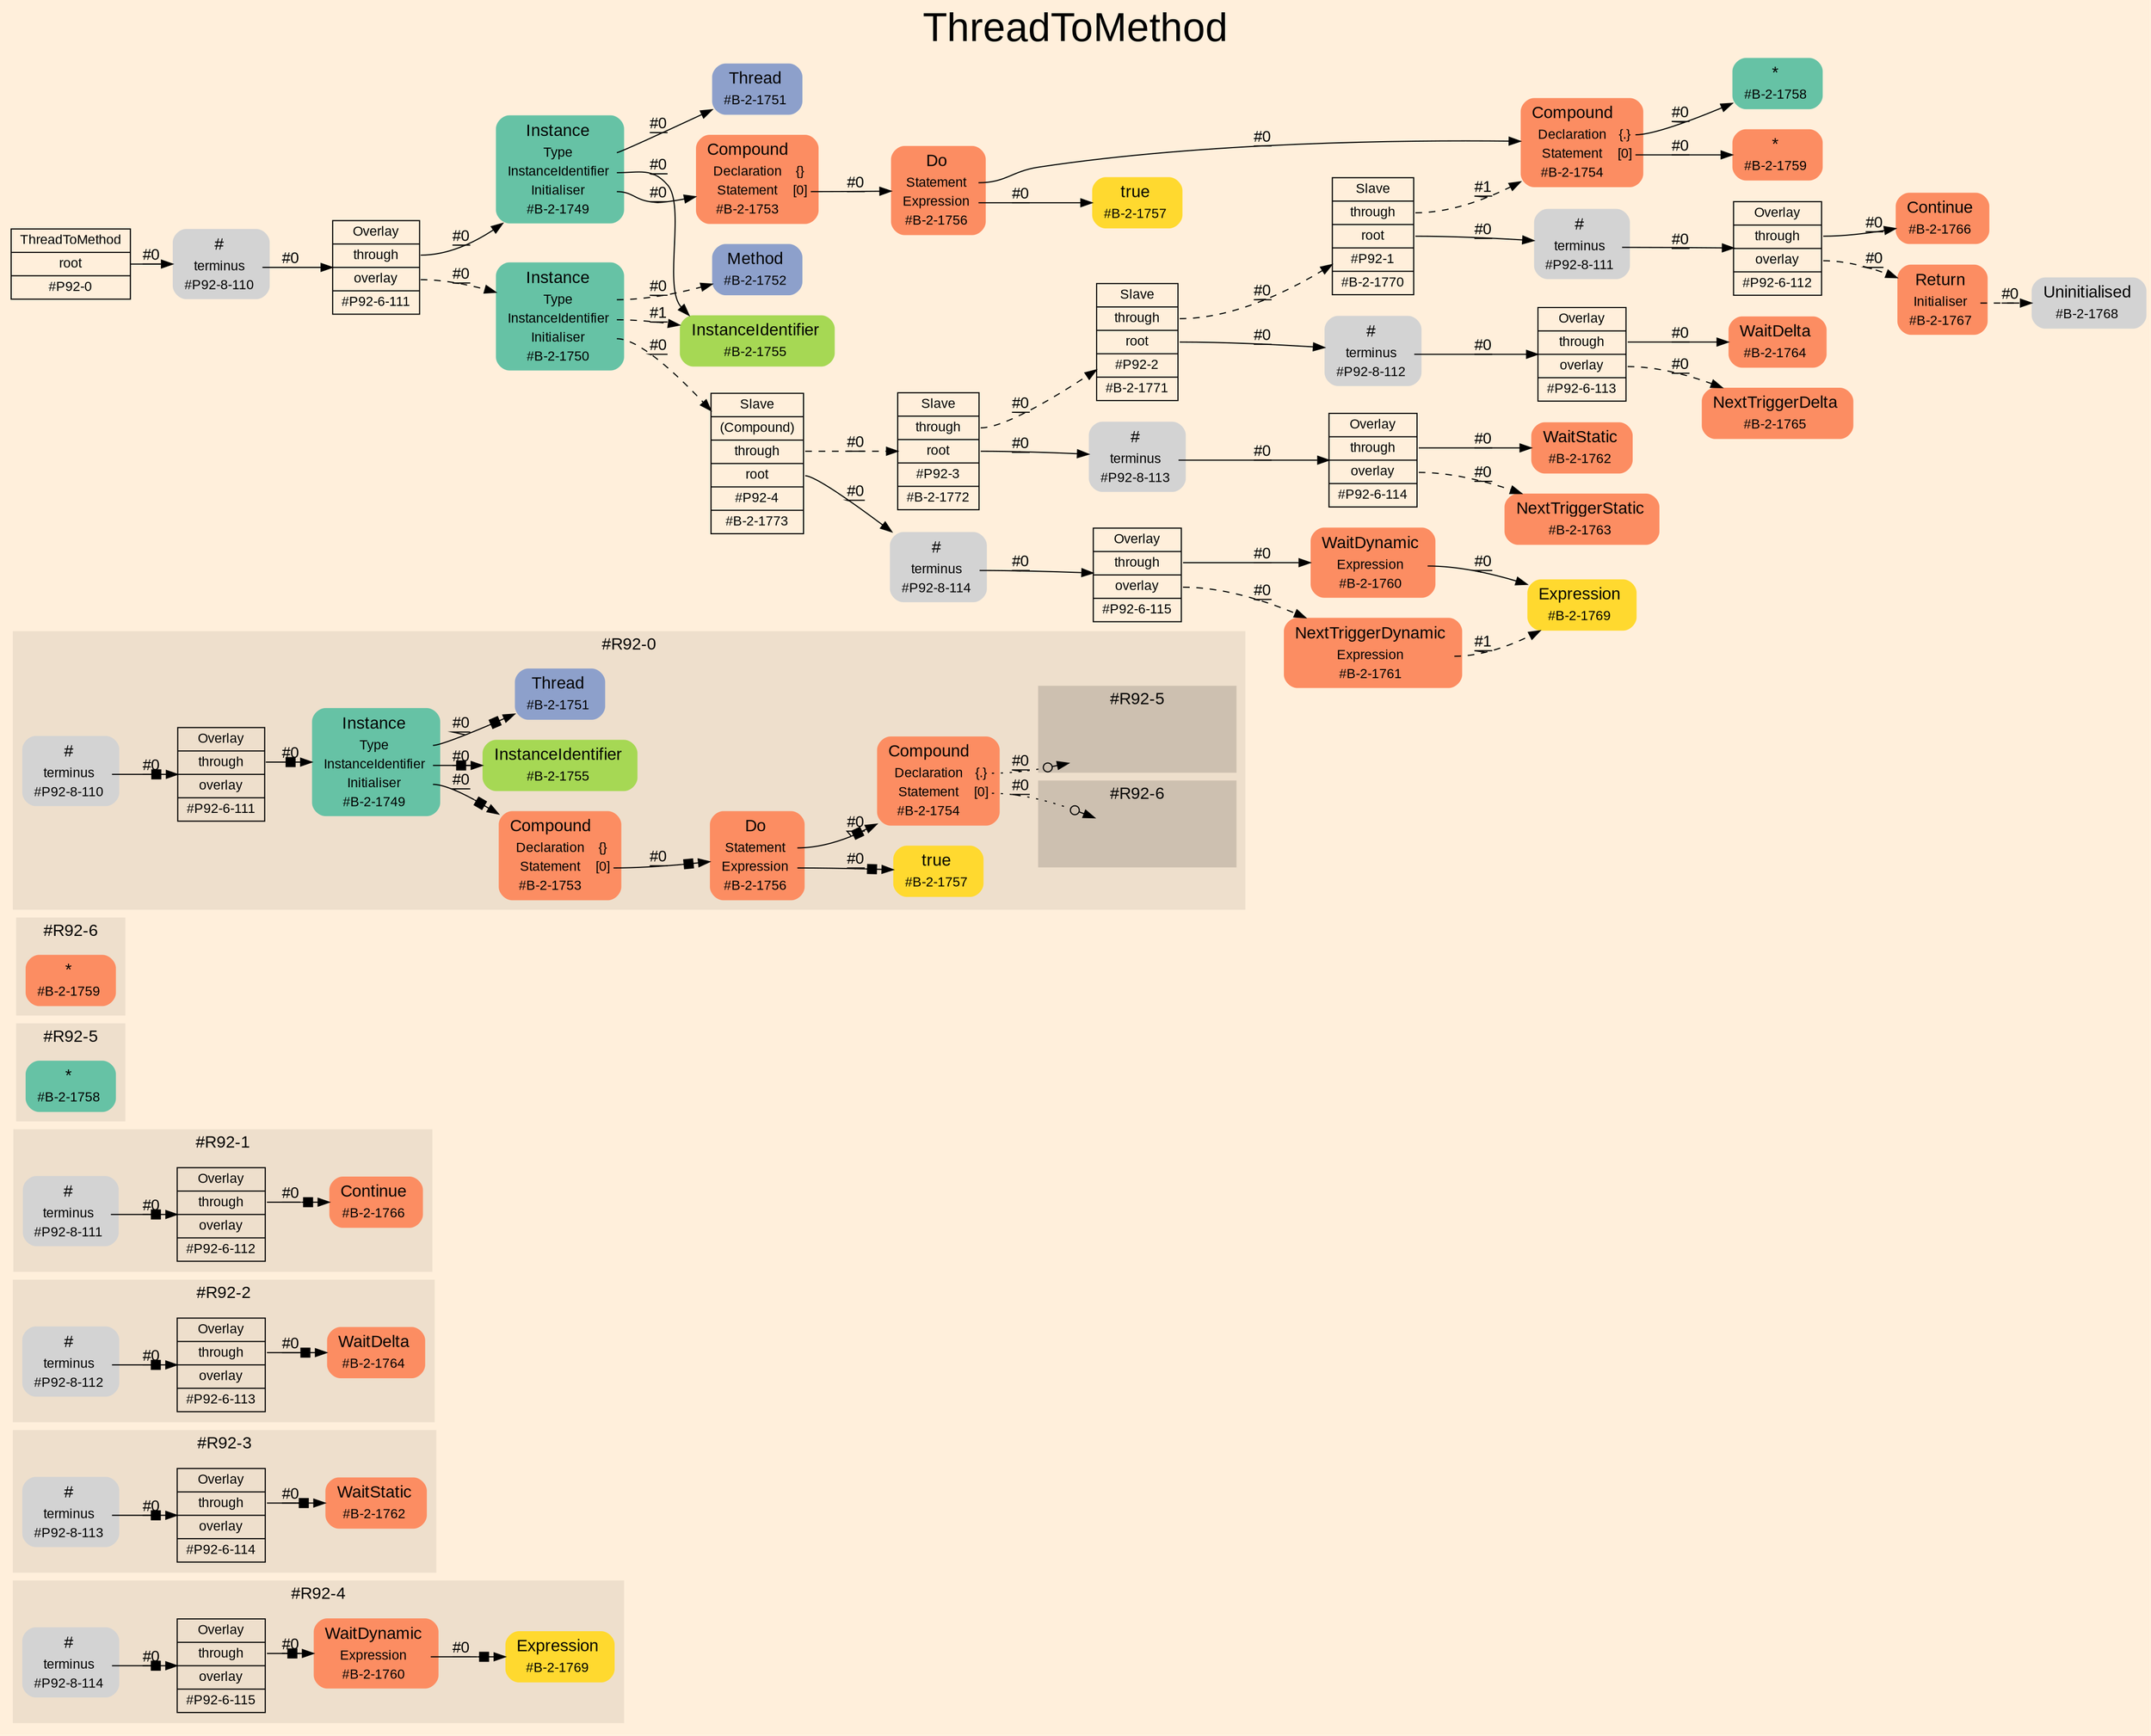 digraph "ThreadToMethod" {
label = "ThreadToMethod"
labelloc = t
fontsize = "36"
graph [
    rankdir = "LR"
    ranksep = 0.3
    bgcolor = antiquewhite1
    color = black
    fontcolor = black
    fontname = "Arial"
];
node [
    fontname = "Arial"
];
edge [
    fontname = "Arial"
];

// -------------------- figure #R92-4 --------------------
subgraph "cluster#R92-4" {
    label = "#R92-4"
    style = "filled"
    color = antiquewhite2
    fontsize = "15"
    "#R92-4 / #B-2-1769" [
        shape = "plaintext"
        fillcolor = "/set28/6"
        label = <<TABLE BORDER="0" CELLBORDER="0" CELLSPACING="0">
         <TR><TD><FONT POINT-SIZE="15.0">Expression</FONT></TD><TD></TD></TR>
         <TR><TD>#B-2-1769</TD><TD PORT="port0"></TD></TR>
        </TABLE>>
        style = "rounded,filled"
        fontsize = "12"
    ];
    
    "#R92-4 / #B-2-1760" [
        shape = "plaintext"
        fillcolor = "/set28/2"
        label = <<TABLE BORDER="0" CELLBORDER="0" CELLSPACING="0">
         <TR><TD><FONT POINT-SIZE="15.0">WaitDynamic</FONT></TD><TD></TD></TR>
         <TR><TD>Expression</TD><TD PORT="port0"></TD></TR>
         <TR><TD>#B-2-1760</TD><TD PORT="port1"></TD></TR>
        </TABLE>>
        style = "rounded,filled"
        fontsize = "12"
    ];
    
    "#R92-4 / #P92-8-114" [
        shape = "plaintext"
        label = <<TABLE BORDER="0" CELLBORDER="0" CELLSPACING="0">
         <TR><TD><FONT POINT-SIZE="15.0">#</FONT></TD><TD></TD></TR>
         <TR><TD>terminus</TD><TD PORT="port0"></TD></TR>
         <TR><TD>#P92-8-114</TD><TD PORT="port1"></TD></TR>
        </TABLE>>
        style = "rounded,filled"
        fontsize = "12"
    ];
    
    "#R92-4 / #P92-6-115" [
        shape = "record"
        fillcolor = antiquewhite2
        label = "<fixed> Overlay | <port0> through | <port1> overlay | <port2> #P92-6-115"
        style = "filled"
        fontsize = "12"
        color = black
        fontcolor = black
    ];
    
}


// -------------------- figure #R92-3 --------------------
subgraph "cluster#R92-3" {
    label = "#R92-3"
    style = "filled"
    color = antiquewhite2
    fontsize = "15"
    "#R92-3 / #B-2-1762" [
        shape = "plaintext"
        fillcolor = "/set28/2"
        label = <<TABLE BORDER="0" CELLBORDER="0" CELLSPACING="0">
         <TR><TD><FONT POINT-SIZE="15.0">WaitStatic</FONT></TD><TD></TD></TR>
         <TR><TD>#B-2-1762</TD><TD PORT="port0"></TD></TR>
        </TABLE>>
        style = "rounded,filled"
        fontsize = "12"
    ];
    
    "#R92-3 / #P92-8-113" [
        shape = "plaintext"
        label = <<TABLE BORDER="0" CELLBORDER="0" CELLSPACING="0">
         <TR><TD><FONT POINT-SIZE="15.0">#</FONT></TD><TD></TD></TR>
         <TR><TD>terminus</TD><TD PORT="port0"></TD></TR>
         <TR><TD>#P92-8-113</TD><TD PORT="port1"></TD></TR>
        </TABLE>>
        style = "rounded,filled"
        fontsize = "12"
    ];
    
    "#R92-3 / #P92-6-114" [
        shape = "record"
        fillcolor = antiquewhite2
        label = "<fixed> Overlay | <port0> through | <port1> overlay | <port2> #P92-6-114"
        style = "filled"
        fontsize = "12"
        color = black
        fontcolor = black
    ];
    
}


// -------------------- figure #R92-2 --------------------
subgraph "cluster#R92-2" {
    label = "#R92-2"
    style = "filled"
    color = antiquewhite2
    fontsize = "15"
    "#R92-2 / #B-2-1764" [
        shape = "plaintext"
        fillcolor = "/set28/2"
        label = <<TABLE BORDER="0" CELLBORDER="0" CELLSPACING="0">
         <TR><TD><FONT POINT-SIZE="15.0">WaitDelta</FONT></TD><TD></TD></TR>
         <TR><TD>#B-2-1764</TD><TD PORT="port0"></TD></TR>
        </TABLE>>
        style = "rounded,filled"
        fontsize = "12"
    ];
    
    "#R92-2 / #P92-8-112" [
        shape = "plaintext"
        label = <<TABLE BORDER="0" CELLBORDER="0" CELLSPACING="0">
         <TR><TD><FONT POINT-SIZE="15.0">#</FONT></TD><TD></TD></TR>
         <TR><TD>terminus</TD><TD PORT="port0"></TD></TR>
         <TR><TD>#P92-8-112</TD><TD PORT="port1"></TD></TR>
        </TABLE>>
        style = "rounded,filled"
        fontsize = "12"
    ];
    
    "#R92-2 / #P92-6-113" [
        shape = "record"
        fillcolor = antiquewhite2
        label = "<fixed> Overlay | <port0> through | <port1> overlay | <port2> #P92-6-113"
        style = "filled"
        fontsize = "12"
        color = black
        fontcolor = black
    ];
    
}


// -------------------- figure #R92-1 --------------------
subgraph "cluster#R92-1" {
    label = "#R92-1"
    style = "filled"
    color = antiquewhite2
    fontsize = "15"
    "#R92-1 / #B-2-1766" [
        shape = "plaintext"
        fillcolor = "/set28/2"
        label = <<TABLE BORDER="0" CELLBORDER="0" CELLSPACING="0">
         <TR><TD><FONT POINT-SIZE="15.0">Continue</FONT></TD><TD></TD></TR>
         <TR><TD>#B-2-1766</TD><TD PORT="port0"></TD></TR>
        </TABLE>>
        style = "rounded,filled"
        fontsize = "12"
    ];
    
    "#R92-1 / #P92-8-111" [
        shape = "plaintext"
        label = <<TABLE BORDER="0" CELLBORDER="0" CELLSPACING="0">
         <TR><TD><FONT POINT-SIZE="15.0">#</FONT></TD><TD></TD></TR>
         <TR><TD>terminus</TD><TD PORT="port0"></TD></TR>
         <TR><TD>#P92-8-111</TD><TD PORT="port1"></TD></TR>
        </TABLE>>
        style = "rounded,filled"
        fontsize = "12"
    ];
    
    "#R92-1 / #P92-6-112" [
        shape = "record"
        fillcolor = antiquewhite2
        label = "<fixed> Overlay | <port0> through | <port1> overlay | <port2> #P92-6-112"
        style = "filled"
        fontsize = "12"
        color = black
        fontcolor = black
    ];
    
}


// -------------------- figure #R92-5 --------------------
subgraph "cluster#R92-5" {
    label = "#R92-5"
    style = "filled"
    color = antiquewhite2
    fontsize = "15"
    "#R92-5 / #B-2-1758" [
        shape = "plaintext"
        fillcolor = "/set28/1"
        label = <<TABLE BORDER="0" CELLBORDER="0" CELLSPACING="0">
         <TR><TD><FONT POINT-SIZE="15.0">*</FONT></TD><TD></TD></TR>
         <TR><TD>#B-2-1758</TD><TD PORT="port0"></TD></TR>
        </TABLE>>
        style = "rounded,filled"
        fontsize = "12"
    ];
    
}


// -------------------- figure #R92-6 --------------------
subgraph "cluster#R92-6" {
    label = "#R92-6"
    style = "filled"
    color = antiquewhite2
    fontsize = "15"
    "#R92-6 / #B-2-1759" [
        shape = "plaintext"
        fillcolor = "/set28/2"
        label = <<TABLE BORDER="0" CELLBORDER="0" CELLSPACING="0">
         <TR><TD><FONT POINT-SIZE="15.0">*</FONT></TD><TD></TD></TR>
         <TR><TD>#B-2-1759</TD><TD PORT="port0"></TD></TR>
        </TABLE>>
        style = "rounded,filled"
        fontsize = "12"
    ];
    
}


// -------------------- figure #R92-0 --------------------
subgraph "cluster#R92-0" {
    label = "#R92-0"
    style = "filled"
    color = antiquewhite2
    fontsize = "15"
    "#R92-0 / #B-2-1754" [
        shape = "plaintext"
        fillcolor = "/set28/2"
        label = <<TABLE BORDER="0" CELLBORDER="0" CELLSPACING="0">
         <TR><TD><FONT POINT-SIZE="15.0">Compound</FONT></TD><TD></TD></TR>
         <TR><TD>Declaration</TD><TD PORT="port0">{.}</TD></TR>
         <TR><TD>Statement</TD><TD PORT="port1">[0]</TD></TR>
         <TR><TD>#B-2-1754</TD><TD PORT="port2"></TD></TR>
        </TABLE>>
        style = "rounded,filled"
        fontsize = "12"
    ];
    
    "#R92-0 / #B-2-1756" [
        shape = "plaintext"
        fillcolor = "/set28/2"
        label = <<TABLE BORDER="0" CELLBORDER="0" CELLSPACING="0">
         <TR><TD><FONT POINT-SIZE="15.0">Do</FONT></TD><TD></TD></TR>
         <TR><TD>Statement</TD><TD PORT="port0"></TD></TR>
         <TR><TD>Expression</TD><TD PORT="port1"></TD></TR>
         <TR><TD>#B-2-1756</TD><TD PORT="port2"></TD></TR>
        </TABLE>>
        style = "rounded,filled"
        fontsize = "12"
    ];
    
    "#R92-0 / #B-2-1757" [
        shape = "plaintext"
        fillcolor = "/set28/6"
        label = <<TABLE BORDER="0" CELLBORDER="0" CELLSPACING="0">
         <TR><TD><FONT POINT-SIZE="15.0">true</FONT></TD><TD></TD></TR>
         <TR><TD>#B-2-1757</TD><TD PORT="port0"></TD></TR>
        </TABLE>>
        style = "rounded,filled"
        fontsize = "12"
    ];
    
    "#R92-0 / #B-2-1753" [
        shape = "plaintext"
        fillcolor = "/set28/2"
        label = <<TABLE BORDER="0" CELLBORDER="0" CELLSPACING="0">
         <TR><TD><FONT POINT-SIZE="15.0">Compound</FONT></TD><TD></TD></TR>
         <TR><TD>Declaration</TD><TD PORT="port0">{}</TD></TR>
         <TR><TD>Statement</TD><TD PORT="port1">[0]</TD></TR>
         <TR><TD>#B-2-1753</TD><TD PORT="port2"></TD></TR>
        </TABLE>>
        style = "rounded,filled"
        fontsize = "12"
    ];
    
    "#R92-0 / #P92-6-111" [
        shape = "record"
        fillcolor = antiquewhite2
        label = "<fixed> Overlay | <port0> through | <port1> overlay | <port2> #P92-6-111"
        style = "filled"
        fontsize = "12"
        color = black
        fontcolor = black
    ];
    
    "#R92-0 / #B-2-1749" [
        shape = "plaintext"
        fillcolor = "/set28/1"
        label = <<TABLE BORDER="0" CELLBORDER="0" CELLSPACING="0">
         <TR><TD><FONT POINT-SIZE="15.0">Instance</FONT></TD><TD></TD></TR>
         <TR><TD>Type</TD><TD PORT="port0"></TD></TR>
         <TR><TD>InstanceIdentifier</TD><TD PORT="port1"></TD></TR>
         <TR><TD>Initialiser</TD><TD PORT="port2"></TD></TR>
         <TR><TD>#B-2-1749</TD><TD PORT="port3"></TD></TR>
        </TABLE>>
        style = "rounded,filled"
        fontsize = "12"
    ];
    
    "#R92-0 / #B-2-1751" [
        shape = "plaintext"
        fillcolor = "/set28/3"
        label = <<TABLE BORDER="0" CELLBORDER="0" CELLSPACING="0">
         <TR><TD><FONT POINT-SIZE="15.0">Thread</FONT></TD><TD></TD></TR>
         <TR><TD>#B-2-1751</TD><TD PORT="port0"></TD></TR>
        </TABLE>>
        style = "rounded,filled"
        fontsize = "12"
    ];
    
    "#R92-0 / #P92-8-110" [
        shape = "plaintext"
        label = <<TABLE BORDER="0" CELLBORDER="0" CELLSPACING="0">
         <TR><TD><FONT POINT-SIZE="15.0">#</FONT></TD><TD></TD></TR>
         <TR><TD>terminus</TD><TD PORT="port0"></TD></TR>
         <TR><TD>#P92-8-110</TD><TD PORT="port1"></TD></TR>
        </TABLE>>
        style = "rounded,filled"
        fontsize = "12"
    ];
    
    "#R92-0 / #B-2-1755" [
        shape = "plaintext"
        fillcolor = "/set28/5"
        label = <<TABLE BORDER="0" CELLBORDER="0" CELLSPACING="0">
         <TR><TD><FONT POINT-SIZE="15.0">InstanceIdentifier</FONT></TD><TD></TD></TR>
         <TR><TD>#B-2-1755</TD><TD PORT="port0"></TD></TR>
        </TABLE>>
        style = "rounded,filled"
        fontsize = "12"
    ];
    
    subgraph "cluster#R92-0 / #R92-6" {
        label = "#R92-6"
        style = "filled"
        color = antiquewhite3
        fontsize = "15"
        "#R92-0 / #0 / #B-2-1759" [
            shape = "none"
            style = "invisible"
        ];
        
    }
    
    subgraph "cluster#R92-0 / #R92-5" {
        label = "#R92-5"
        style = "filled"
        color = antiquewhite3
        fontsize = "15"
        "#R92-0 / #0 / #B-2-1758" [
            shape = "none"
            style = "invisible"
        ];
        
    }
    
}


// -------------------- transformation figure --------------------
"CR#P92-0" [
    shape = "record"
    fillcolor = antiquewhite1
    label = "<fixed> ThreadToMethod | <port0> root | <port1> #P92-0"
    style = "filled"
    fontsize = "12"
    color = black
    fontcolor = black
];

"#P92-8-110" [
    shape = "plaintext"
    label = <<TABLE BORDER="0" CELLBORDER="0" CELLSPACING="0">
     <TR><TD><FONT POINT-SIZE="15.0">#</FONT></TD><TD></TD></TR>
     <TR><TD>terminus</TD><TD PORT="port0"></TD></TR>
     <TR><TD>#P92-8-110</TD><TD PORT="port1"></TD></TR>
    </TABLE>>
    style = "rounded,filled"
    fontsize = "12"
];

"#P92-6-111" [
    shape = "record"
    fillcolor = antiquewhite1
    label = "<fixed> Overlay | <port0> through | <port1> overlay | <port2> #P92-6-111"
    style = "filled"
    fontsize = "12"
    color = black
    fontcolor = black
];

"#B-2-1749" [
    shape = "plaintext"
    fillcolor = "/set28/1"
    label = <<TABLE BORDER="0" CELLBORDER="0" CELLSPACING="0">
     <TR><TD><FONT POINT-SIZE="15.0">Instance</FONT></TD><TD></TD></TR>
     <TR><TD>Type</TD><TD PORT="port0"></TD></TR>
     <TR><TD>InstanceIdentifier</TD><TD PORT="port1"></TD></TR>
     <TR><TD>Initialiser</TD><TD PORT="port2"></TD></TR>
     <TR><TD>#B-2-1749</TD><TD PORT="port3"></TD></TR>
    </TABLE>>
    style = "rounded,filled"
    fontsize = "12"
];

"#B-2-1751" [
    shape = "plaintext"
    fillcolor = "/set28/3"
    label = <<TABLE BORDER="0" CELLBORDER="0" CELLSPACING="0">
     <TR><TD><FONT POINT-SIZE="15.0">Thread</FONT></TD><TD></TD></TR>
     <TR><TD>#B-2-1751</TD><TD PORT="port0"></TD></TR>
    </TABLE>>
    style = "rounded,filled"
    fontsize = "12"
];

"#B-2-1755" [
    shape = "plaintext"
    fillcolor = "/set28/5"
    label = <<TABLE BORDER="0" CELLBORDER="0" CELLSPACING="0">
     <TR><TD><FONT POINT-SIZE="15.0">InstanceIdentifier</FONT></TD><TD></TD></TR>
     <TR><TD>#B-2-1755</TD><TD PORT="port0"></TD></TR>
    </TABLE>>
    style = "rounded,filled"
    fontsize = "12"
];

"#B-2-1753" [
    shape = "plaintext"
    fillcolor = "/set28/2"
    label = <<TABLE BORDER="0" CELLBORDER="0" CELLSPACING="0">
     <TR><TD><FONT POINT-SIZE="15.0">Compound</FONT></TD><TD></TD></TR>
     <TR><TD>Declaration</TD><TD PORT="port0">{}</TD></TR>
     <TR><TD>Statement</TD><TD PORT="port1">[0]</TD></TR>
     <TR><TD>#B-2-1753</TD><TD PORT="port2"></TD></TR>
    </TABLE>>
    style = "rounded,filled"
    fontsize = "12"
];

"#B-2-1756" [
    shape = "plaintext"
    fillcolor = "/set28/2"
    label = <<TABLE BORDER="0" CELLBORDER="0" CELLSPACING="0">
     <TR><TD><FONT POINT-SIZE="15.0">Do</FONT></TD><TD></TD></TR>
     <TR><TD>Statement</TD><TD PORT="port0"></TD></TR>
     <TR><TD>Expression</TD><TD PORT="port1"></TD></TR>
     <TR><TD>#B-2-1756</TD><TD PORT="port2"></TD></TR>
    </TABLE>>
    style = "rounded,filled"
    fontsize = "12"
];

"#B-2-1754" [
    shape = "plaintext"
    fillcolor = "/set28/2"
    label = <<TABLE BORDER="0" CELLBORDER="0" CELLSPACING="0">
     <TR><TD><FONT POINT-SIZE="15.0">Compound</FONT></TD><TD></TD></TR>
     <TR><TD>Declaration</TD><TD PORT="port0">{.}</TD></TR>
     <TR><TD>Statement</TD><TD PORT="port1">[0]</TD></TR>
     <TR><TD>#B-2-1754</TD><TD PORT="port2"></TD></TR>
    </TABLE>>
    style = "rounded,filled"
    fontsize = "12"
];

"#B-2-1758" [
    shape = "plaintext"
    fillcolor = "/set28/1"
    label = <<TABLE BORDER="0" CELLBORDER="0" CELLSPACING="0">
     <TR><TD><FONT POINT-SIZE="15.0">*</FONT></TD><TD></TD></TR>
     <TR><TD>#B-2-1758</TD><TD PORT="port0"></TD></TR>
    </TABLE>>
    style = "rounded,filled"
    fontsize = "12"
];

"#B-2-1759" [
    shape = "plaintext"
    fillcolor = "/set28/2"
    label = <<TABLE BORDER="0" CELLBORDER="0" CELLSPACING="0">
     <TR><TD><FONT POINT-SIZE="15.0">*</FONT></TD><TD></TD></TR>
     <TR><TD>#B-2-1759</TD><TD PORT="port0"></TD></TR>
    </TABLE>>
    style = "rounded,filled"
    fontsize = "12"
];

"#B-2-1757" [
    shape = "plaintext"
    fillcolor = "/set28/6"
    label = <<TABLE BORDER="0" CELLBORDER="0" CELLSPACING="0">
     <TR><TD><FONT POINT-SIZE="15.0">true</FONT></TD><TD></TD></TR>
     <TR><TD>#B-2-1757</TD><TD PORT="port0"></TD></TR>
    </TABLE>>
    style = "rounded,filled"
    fontsize = "12"
];

"#B-2-1750" [
    shape = "plaintext"
    fillcolor = "/set28/1"
    label = <<TABLE BORDER="0" CELLBORDER="0" CELLSPACING="0">
     <TR><TD><FONT POINT-SIZE="15.0">Instance</FONT></TD><TD></TD></TR>
     <TR><TD>Type</TD><TD PORT="port0"></TD></TR>
     <TR><TD>InstanceIdentifier</TD><TD PORT="port1"></TD></TR>
     <TR><TD>Initialiser</TD><TD PORT="port2"></TD></TR>
     <TR><TD>#B-2-1750</TD><TD PORT="port3"></TD></TR>
    </TABLE>>
    style = "rounded,filled"
    fontsize = "12"
];

"#B-2-1752" [
    shape = "plaintext"
    fillcolor = "/set28/3"
    label = <<TABLE BORDER="0" CELLBORDER="0" CELLSPACING="0">
     <TR><TD><FONT POINT-SIZE="15.0">Method</FONT></TD><TD></TD></TR>
     <TR><TD>#B-2-1752</TD><TD PORT="port0"></TD></TR>
    </TABLE>>
    style = "rounded,filled"
    fontsize = "12"
];

"#B-2-1773" [
    shape = "record"
    fillcolor = antiquewhite1
    label = "<fixed> Slave | <port0> (Compound) | <port1> through | <port2> root | <port3> #P92-4 | <port4> #B-2-1773"
    style = "filled"
    fontsize = "12"
    color = black
    fontcolor = black
];

"#B-2-1772" [
    shape = "record"
    fillcolor = antiquewhite1
    label = "<fixed> Slave | <port0> through | <port1> root | <port2> #P92-3 | <port3> #B-2-1772"
    style = "filled"
    fontsize = "12"
    color = black
    fontcolor = black
];

"#B-2-1771" [
    shape = "record"
    fillcolor = antiquewhite1
    label = "<fixed> Slave | <port0> through | <port1> root | <port2> #P92-2 | <port3> #B-2-1771"
    style = "filled"
    fontsize = "12"
    color = black
    fontcolor = black
];

"#B-2-1770" [
    shape = "record"
    fillcolor = antiquewhite1
    label = "<fixed> Slave | <port0> through | <port1> root | <port2> #P92-1 | <port3> #B-2-1770"
    style = "filled"
    fontsize = "12"
    color = black
    fontcolor = black
];

"#P92-8-111" [
    shape = "plaintext"
    label = <<TABLE BORDER="0" CELLBORDER="0" CELLSPACING="0">
     <TR><TD><FONT POINT-SIZE="15.0">#</FONT></TD><TD></TD></TR>
     <TR><TD>terminus</TD><TD PORT="port0"></TD></TR>
     <TR><TD>#P92-8-111</TD><TD PORT="port1"></TD></TR>
    </TABLE>>
    style = "rounded,filled"
    fontsize = "12"
];

"#P92-6-112" [
    shape = "record"
    fillcolor = antiquewhite1
    label = "<fixed> Overlay | <port0> through | <port1> overlay | <port2> #P92-6-112"
    style = "filled"
    fontsize = "12"
    color = black
    fontcolor = black
];

"#B-2-1766" [
    shape = "plaintext"
    fillcolor = "/set28/2"
    label = <<TABLE BORDER="0" CELLBORDER="0" CELLSPACING="0">
     <TR><TD><FONT POINT-SIZE="15.0">Continue</FONT></TD><TD></TD></TR>
     <TR><TD>#B-2-1766</TD><TD PORT="port0"></TD></TR>
    </TABLE>>
    style = "rounded,filled"
    fontsize = "12"
];

"#B-2-1767" [
    shape = "plaintext"
    fillcolor = "/set28/2"
    label = <<TABLE BORDER="0" CELLBORDER="0" CELLSPACING="0">
     <TR><TD><FONT POINT-SIZE="15.0">Return</FONT></TD><TD></TD></TR>
     <TR><TD>Initialiser</TD><TD PORT="port0"></TD></TR>
     <TR><TD>#B-2-1767</TD><TD PORT="port1"></TD></TR>
    </TABLE>>
    style = "rounded,filled"
    fontsize = "12"
];

"#B-2-1768" [
    shape = "plaintext"
    label = <<TABLE BORDER="0" CELLBORDER="0" CELLSPACING="0">
     <TR><TD><FONT POINT-SIZE="15.0">Uninitialised</FONT></TD><TD></TD></TR>
     <TR><TD>#B-2-1768</TD><TD PORT="port0"></TD></TR>
    </TABLE>>
    style = "rounded,filled"
    fontsize = "12"
];

"#P92-8-112" [
    shape = "plaintext"
    label = <<TABLE BORDER="0" CELLBORDER="0" CELLSPACING="0">
     <TR><TD><FONT POINT-SIZE="15.0">#</FONT></TD><TD></TD></TR>
     <TR><TD>terminus</TD><TD PORT="port0"></TD></TR>
     <TR><TD>#P92-8-112</TD><TD PORT="port1"></TD></TR>
    </TABLE>>
    style = "rounded,filled"
    fontsize = "12"
];

"#P92-6-113" [
    shape = "record"
    fillcolor = antiquewhite1
    label = "<fixed> Overlay | <port0> through | <port1> overlay | <port2> #P92-6-113"
    style = "filled"
    fontsize = "12"
    color = black
    fontcolor = black
];

"#B-2-1764" [
    shape = "plaintext"
    fillcolor = "/set28/2"
    label = <<TABLE BORDER="0" CELLBORDER="0" CELLSPACING="0">
     <TR><TD><FONT POINT-SIZE="15.0">WaitDelta</FONT></TD><TD></TD></TR>
     <TR><TD>#B-2-1764</TD><TD PORT="port0"></TD></TR>
    </TABLE>>
    style = "rounded,filled"
    fontsize = "12"
];

"#B-2-1765" [
    shape = "plaintext"
    fillcolor = "/set28/2"
    label = <<TABLE BORDER="0" CELLBORDER="0" CELLSPACING="0">
     <TR><TD><FONT POINT-SIZE="15.0">NextTriggerDelta</FONT></TD><TD></TD></TR>
     <TR><TD>#B-2-1765</TD><TD PORT="port0"></TD></TR>
    </TABLE>>
    style = "rounded,filled"
    fontsize = "12"
];

"#P92-8-113" [
    shape = "plaintext"
    label = <<TABLE BORDER="0" CELLBORDER="0" CELLSPACING="0">
     <TR><TD><FONT POINT-SIZE="15.0">#</FONT></TD><TD></TD></TR>
     <TR><TD>terminus</TD><TD PORT="port0"></TD></TR>
     <TR><TD>#P92-8-113</TD><TD PORT="port1"></TD></TR>
    </TABLE>>
    style = "rounded,filled"
    fontsize = "12"
];

"#P92-6-114" [
    shape = "record"
    fillcolor = antiquewhite1
    label = "<fixed> Overlay | <port0> through | <port1> overlay | <port2> #P92-6-114"
    style = "filled"
    fontsize = "12"
    color = black
    fontcolor = black
];

"#B-2-1762" [
    shape = "plaintext"
    fillcolor = "/set28/2"
    label = <<TABLE BORDER="0" CELLBORDER="0" CELLSPACING="0">
     <TR><TD><FONT POINT-SIZE="15.0">WaitStatic</FONT></TD><TD></TD></TR>
     <TR><TD>#B-2-1762</TD><TD PORT="port0"></TD></TR>
    </TABLE>>
    style = "rounded,filled"
    fontsize = "12"
];

"#B-2-1763" [
    shape = "plaintext"
    fillcolor = "/set28/2"
    label = <<TABLE BORDER="0" CELLBORDER="0" CELLSPACING="0">
     <TR><TD><FONT POINT-SIZE="15.0">NextTriggerStatic</FONT></TD><TD></TD></TR>
     <TR><TD>#B-2-1763</TD><TD PORT="port0"></TD></TR>
    </TABLE>>
    style = "rounded,filled"
    fontsize = "12"
];

"#P92-8-114" [
    shape = "plaintext"
    label = <<TABLE BORDER="0" CELLBORDER="0" CELLSPACING="0">
     <TR><TD><FONT POINT-SIZE="15.0">#</FONT></TD><TD></TD></TR>
     <TR><TD>terminus</TD><TD PORT="port0"></TD></TR>
     <TR><TD>#P92-8-114</TD><TD PORT="port1"></TD></TR>
    </TABLE>>
    style = "rounded,filled"
    fontsize = "12"
];

"#P92-6-115" [
    shape = "record"
    fillcolor = antiquewhite1
    label = "<fixed> Overlay | <port0> through | <port1> overlay | <port2> #P92-6-115"
    style = "filled"
    fontsize = "12"
    color = black
    fontcolor = black
];

"#B-2-1760" [
    shape = "plaintext"
    fillcolor = "/set28/2"
    label = <<TABLE BORDER="0" CELLBORDER="0" CELLSPACING="0">
     <TR><TD><FONT POINT-SIZE="15.0">WaitDynamic</FONT></TD><TD></TD></TR>
     <TR><TD>Expression</TD><TD PORT="port0"></TD></TR>
     <TR><TD>#B-2-1760</TD><TD PORT="port1"></TD></TR>
    </TABLE>>
    style = "rounded,filled"
    fontsize = "12"
];

"#B-2-1769" [
    shape = "plaintext"
    fillcolor = "/set28/6"
    label = <<TABLE BORDER="0" CELLBORDER="0" CELLSPACING="0">
     <TR><TD><FONT POINT-SIZE="15.0">Expression</FONT></TD><TD></TD></TR>
     <TR><TD>#B-2-1769</TD><TD PORT="port0"></TD></TR>
    </TABLE>>
    style = "rounded,filled"
    fontsize = "12"
];

"#B-2-1761" [
    shape = "plaintext"
    fillcolor = "/set28/2"
    label = <<TABLE BORDER="0" CELLBORDER="0" CELLSPACING="0">
     <TR><TD><FONT POINT-SIZE="15.0">NextTriggerDynamic</FONT></TD><TD></TD></TR>
     <TR><TD>Expression</TD><TD PORT="port0"></TD></TR>
     <TR><TD>#B-2-1761</TD><TD PORT="port1"></TD></TR>
    </TABLE>>
    style = "rounded,filled"
    fontsize = "12"
];


// -------------------- links --------------------
// links for block CR#P92-0
"CR#P92-0":port0 -> "#P92-8-110" [
    style="solid"
    label = "#0"
    decorate = true
    color = black
    fontcolor = black
];

// links for block #P92-8-110
"#P92-8-110":port0 -> "#P92-6-111" [
    style="solid"
    label = "#0"
    decorate = true
    color = black
    fontcolor = black
];

// links for block #P92-6-111
"#P92-6-111":port0 -> "#B-2-1749" [
    style="solid"
    label = "#0"
    decorate = true
    color = black
    fontcolor = black
];

"#P92-6-111":port1 -> "#B-2-1750" [
    style="dashed"
    label = "#0"
    decorate = true
    color = black
    fontcolor = black
];

// links for block #B-2-1749
"#B-2-1749":port0 -> "#B-2-1751" [
    style="solid"
    label = "#0"
    decorate = true
    color = black
    fontcolor = black
];

"#B-2-1749":port1 -> "#B-2-1755" [
    style="solid"
    label = "#0"
    decorate = true
    color = black
    fontcolor = black
];

"#B-2-1749":port2 -> "#B-2-1753" [
    style="solid"
    label = "#0"
    decorate = true
    color = black
    fontcolor = black
];

// links for block #B-2-1751
// links for block #B-2-1755
// links for block #B-2-1753
"#B-2-1753":port1 -> "#B-2-1756" [
    style="solid"
    label = "#0"
    decorate = true
    color = black
    fontcolor = black
];

// links for block #B-2-1756
"#B-2-1756":port0 -> "#B-2-1754" [
    style="solid"
    label = "#0"
    decorate = true
    color = black
    fontcolor = black
];

"#B-2-1756":port1 -> "#B-2-1757" [
    style="solid"
    label = "#0"
    decorate = true
    color = black
    fontcolor = black
];

// links for block #B-2-1754
"#B-2-1754":port0 -> "#B-2-1758" [
    style="solid"
    label = "#0"
    decorate = true
    color = black
    fontcolor = black
];

"#B-2-1754":port1 -> "#B-2-1759" [
    style="solid"
    label = "#0"
    decorate = true
    color = black
    fontcolor = black
];

// links for block #B-2-1758
// links for block #B-2-1759
// links for block #B-2-1757
// links for block #B-2-1750
"#B-2-1750":port0 -> "#B-2-1752" [
    style="dashed"
    label = "#0"
    decorate = true
    color = black
    fontcolor = black
];

"#B-2-1750":port1 -> "#B-2-1755" [
    style="dashed"
    label = "#1"
    decorate = true
    color = black
    fontcolor = black
];

"#B-2-1750":port2 -> "#B-2-1773" [
    style="dashed"
    label = "#0"
    decorate = true
    color = black
    fontcolor = black
];

// links for block #B-2-1752
// links for block #B-2-1773
"#B-2-1773":port1 -> "#B-2-1772" [
    style="dashed"
    label = "#0"
    decorate = true
    color = black
    fontcolor = black
];

"#B-2-1773":port2 -> "#P92-8-114" [
    style="solid"
    label = "#0"
    decorate = true
    color = black
    fontcolor = black
];

// links for block #B-2-1772
"#B-2-1772":port0 -> "#B-2-1771" [
    style="dashed"
    label = "#0"
    decorate = true
    color = black
    fontcolor = black
];

"#B-2-1772":port1 -> "#P92-8-113" [
    style="solid"
    label = "#0"
    decorate = true
    color = black
    fontcolor = black
];

// links for block #B-2-1771
"#B-2-1771":port0 -> "#B-2-1770" [
    style="dashed"
    label = "#0"
    decorate = true
    color = black
    fontcolor = black
];

"#B-2-1771":port1 -> "#P92-8-112" [
    style="solid"
    label = "#0"
    decorate = true
    color = black
    fontcolor = black
];

// links for block #B-2-1770
"#B-2-1770":port0 -> "#B-2-1754" [
    style="dashed"
    label = "#1"
    decorate = true
    color = black
    fontcolor = black
];

"#B-2-1770":port1 -> "#P92-8-111" [
    style="solid"
    label = "#0"
    decorate = true
    color = black
    fontcolor = black
];

// links for block #P92-8-111
"#P92-8-111":port0 -> "#P92-6-112" [
    style="solid"
    label = "#0"
    decorate = true
    color = black
    fontcolor = black
];

// links for block #P92-6-112
"#P92-6-112":port0 -> "#B-2-1766" [
    style="solid"
    label = "#0"
    decorate = true
    color = black
    fontcolor = black
];

"#P92-6-112":port1 -> "#B-2-1767" [
    style="dashed"
    label = "#0"
    decorate = true
    color = black
    fontcolor = black
];

// links for block #B-2-1766
// links for block #B-2-1767
"#B-2-1767":port0 -> "#B-2-1768" [
    style="dashed"
    label = "#0"
    decorate = true
    color = black
    fontcolor = black
];

// links for block #B-2-1768
// links for block #P92-8-112
"#P92-8-112":port0 -> "#P92-6-113" [
    style="solid"
    label = "#0"
    decorate = true
    color = black
    fontcolor = black
];

// links for block #P92-6-113
"#P92-6-113":port0 -> "#B-2-1764" [
    style="solid"
    label = "#0"
    decorate = true
    color = black
    fontcolor = black
];

"#P92-6-113":port1 -> "#B-2-1765" [
    style="dashed"
    label = "#0"
    decorate = true
    color = black
    fontcolor = black
];

// links for block #B-2-1764
// links for block #B-2-1765
// links for block #P92-8-113
"#P92-8-113":port0 -> "#P92-6-114" [
    style="solid"
    label = "#0"
    decorate = true
    color = black
    fontcolor = black
];

// links for block #P92-6-114
"#P92-6-114":port0 -> "#B-2-1762" [
    style="solid"
    label = "#0"
    decorate = true
    color = black
    fontcolor = black
];

"#P92-6-114":port1 -> "#B-2-1763" [
    style="dashed"
    label = "#0"
    decorate = true
    color = black
    fontcolor = black
];

// links for block #B-2-1762
// links for block #B-2-1763
// links for block #P92-8-114
"#P92-8-114":port0 -> "#P92-6-115" [
    style="solid"
    label = "#0"
    decorate = true
    color = black
    fontcolor = black
];

// links for block #P92-6-115
"#P92-6-115":port0 -> "#B-2-1760" [
    style="solid"
    label = "#0"
    decorate = true
    color = black
    fontcolor = black
];

"#P92-6-115":port1 -> "#B-2-1761" [
    style="dashed"
    label = "#0"
    decorate = true
    color = black
    fontcolor = black
];

// links for block #B-2-1760
"#B-2-1760":port0 -> "#B-2-1769" [
    style="solid"
    label = "#0"
    decorate = true
    color = black
    fontcolor = black
];

// links for block #B-2-1769
// links for block #B-2-1761
"#B-2-1761":port0 -> "#B-2-1769" [
    style="dashed"
    label = "#1"
    decorate = true
    color = black
    fontcolor = black
];

// links for block #R92-0 / #B-2-1754
"#R92-0 / #B-2-1754":port0 -> "#R92-0 / #0 / #B-2-1758" [
    style="dotted"
    arrowhead="normalnoneodot"
    label = "#0"
    decorate = true
    color = black
    fontcolor = black
];

"#R92-0 / #B-2-1754":port1 -> "#R92-0 / #0 / #B-2-1759" [
    style="dotted"
    arrowhead="normalnoneodot"
    label = "#0"
    decorate = true
    color = black
    fontcolor = black
];

// links for block #R92-0 / #B-2-1756
"#R92-0 / #B-2-1756":port0 -> "#R92-0 / #B-2-1754" [
    style="solid"
    arrowhead="normalnonebox"
    label = "#0"
    decorate = true
    color = black
    fontcolor = black
];

"#R92-0 / #B-2-1756":port1 -> "#R92-0 / #B-2-1757" [
    style="solid"
    arrowhead="normalnonebox"
    label = "#0"
    decorate = true
    color = black
    fontcolor = black
];

// links for block #R92-0 / #B-2-1757
// links for block #R92-0 / #B-2-1753
"#R92-0 / #B-2-1753":port1 -> "#R92-0 / #B-2-1756" [
    style="solid"
    arrowhead="normalnonebox"
    label = "#0"
    decorate = true
    color = black
    fontcolor = black
];

// links for block #R92-0 / #P92-6-111
"#R92-0 / #P92-6-111":port0 -> "#R92-0 / #B-2-1749" [
    style="solid"
    arrowhead="normalnonebox"
    label = "#0"
    decorate = true
    color = black
    fontcolor = black
];

// links for block #R92-0 / #B-2-1749
"#R92-0 / #B-2-1749":port0 -> "#R92-0 / #B-2-1751" [
    style="solid"
    arrowhead="normalnonebox"
    label = "#0"
    decorate = true
    color = black
    fontcolor = black
];

"#R92-0 / #B-2-1749":port1 -> "#R92-0 / #B-2-1755" [
    style="solid"
    arrowhead="normalnonebox"
    label = "#0"
    decorate = true
    color = black
    fontcolor = black
];

"#R92-0 / #B-2-1749":port2 -> "#R92-0 / #B-2-1753" [
    style="solid"
    arrowhead="normalnonebox"
    label = "#0"
    decorate = true
    color = black
    fontcolor = black
];

// links for block #R92-0 / #B-2-1751
// links for block #R92-0 / #P92-8-110
"#R92-0 / #P92-8-110":port0 -> "#R92-0 / #P92-6-111" [
    style="solid"
    arrowhead="normalnonebox"
    label = "#0"
    decorate = true
    color = black
    fontcolor = black
];

// links for block #R92-0 / #B-2-1755
// links for block #R92-0 / #0 / #B-2-1759
// links for block #R92-0 / #0 / #B-2-1758
// links for block #R92-6 / #B-2-1759
// links for block #R92-5 / #B-2-1758
// links for block #R92-1 / #B-2-1766
// links for block #R92-1 / #P92-8-111
"#R92-1 / #P92-8-111":port0 -> "#R92-1 / #P92-6-112" [
    style="solid"
    arrowhead="normalnonebox"
    label = "#0"
    decorate = true
    color = black
    fontcolor = black
];

// links for block #R92-1 / #P92-6-112
"#R92-1 / #P92-6-112":port0 -> "#R92-1 / #B-2-1766" [
    style="solid"
    arrowhead="normalnonebox"
    label = "#0"
    decorate = true
    color = black
    fontcolor = black
];

// links for block #R92-2 / #B-2-1764
// links for block #R92-2 / #P92-8-112
"#R92-2 / #P92-8-112":port0 -> "#R92-2 / #P92-6-113" [
    style="solid"
    arrowhead="normalnonebox"
    label = "#0"
    decorate = true
    color = black
    fontcolor = black
];

// links for block #R92-2 / #P92-6-113
"#R92-2 / #P92-6-113":port0 -> "#R92-2 / #B-2-1764" [
    style="solid"
    arrowhead="normalnonebox"
    label = "#0"
    decorate = true
    color = black
    fontcolor = black
];

// links for block #R92-3 / #B-2-1762
// links for block #R92-3 / #P92-8-113
"#R92-3 / #P92-8-113":port0 -> "#R92-3 / #P92-6-114" [
    style="solid"
    arrowhead="normalnonebox"
    label = "#0"
    decorate = true
    color = black
    fontcolor = black
];

// links for block #R92-3 / #P92-6-114
"#R92-3 / #P92-6-114":port0 -> "#R92-3 / #B-2-1762" [
    style="solid"
    arrowhead="normalnonebox"
    label = "#0"
    decorate = true
    color = black
    fontcolor = black
];

// links for block #R92-4 / #B-2-1769
// links for block #R92-4 / #B-2-1760
"#R92-4 / #B-2-1760":port0 -> "#R92-4 / #B-2-1769" [
    style="solid"
    arrowhead="normalnonebox"
    label = "#0"
    decorate = true
    color = black
    fontcolor = black
];

// links for block #R92-4 / #P92-8-114
"#R92-4 / #P92-8-114":port0 -> "#R92-4 / #P92-6-115" [
    style="solid"
    arrowhead="normalnonebox"
    label = "#0"
    decorate = true
    color = black
    fontcolor = black
];

// links for block #R92-4 / #P92-6-115
"#R92-4 / #P92-6-115":port0 -> "#R92-4 / #B-2-1760" [
    style="solid"
    arrowhead="normalnonebox"
    label = "#0"
    decorate = true
    color = black
    fontcolor = black
];

}
